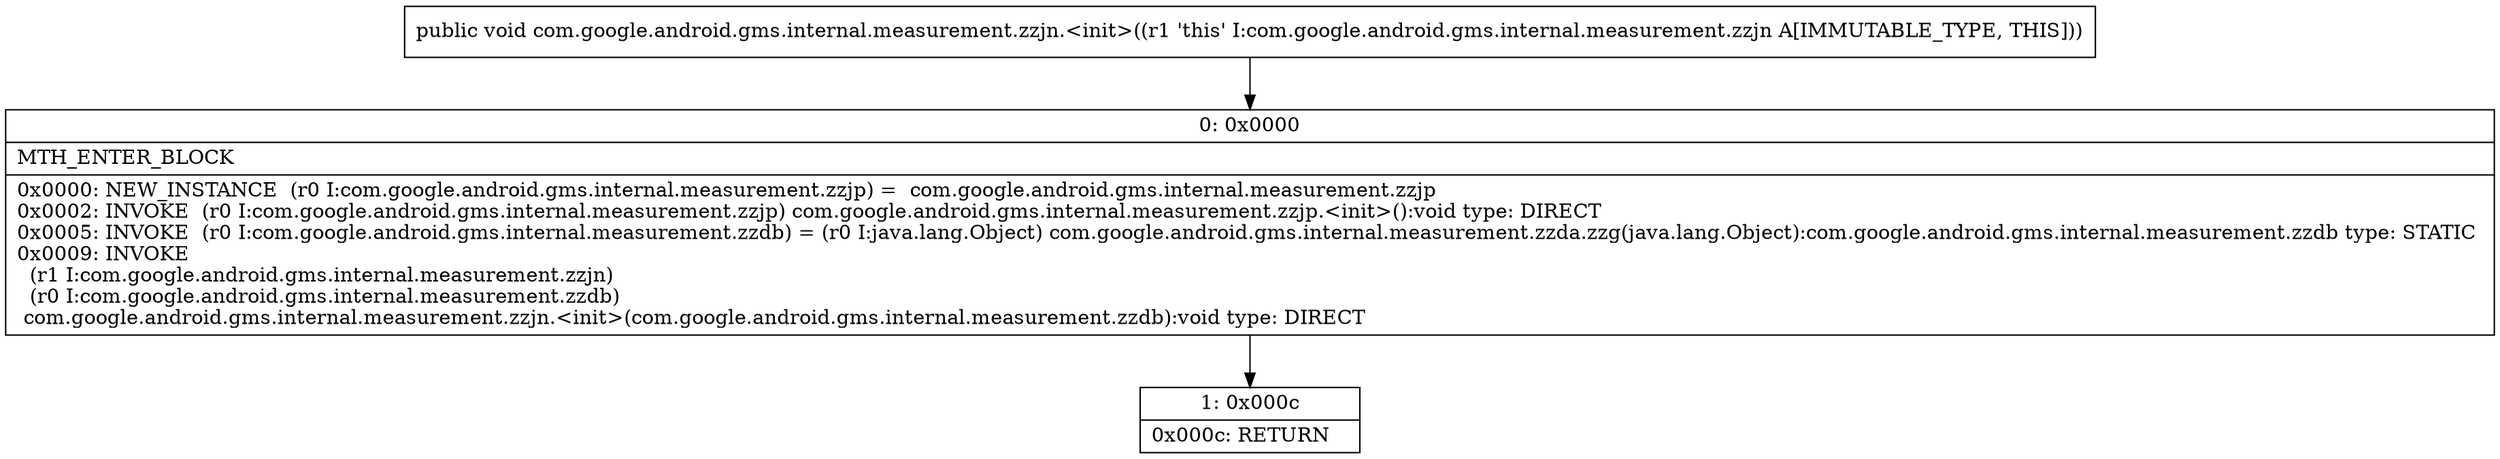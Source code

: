 digraph "CFG forcom.google.android.gms.internal.measurement.zzjn.\<init\>()V" {
Node_0 [shape=record,label="{0\:\ 0x0000|MTH_ENTER_BLOCK\l|0x0000: NEW_INSTANCE  (r0 I:com.google.android.gms.internal.measurement.zzjp) =  com.google.android.gms.internal.measurement.zzjp \l0x0002: INVOKE  (r0 I:com.google.android.gms.internal.measurement.zzjp) com.google.android.gms.internal.measurement.zzjp.\<init\>():void type: DIRECT \l0x0005: INVOKE  (r0 I:com.google.android.gms.internal.measurement.zzdb) = (r0 I:java.lang.Object) com.google.android.gms.internal.measurement.zzda.zzg(java.lang.Object):com.google.android.gms.internal.measurement.zzdb type: STATIC \l0x0009: INVOKE  \l  (r1 I:com.google.android.gms.internal.measurement.zzjn)\l  (r0 I:com.google.android.gms.internal.measurement.zzdb)\l com.google.android.gms.internal.measurement.zzjn.\<init\>(com.google.android.gms.internal.measurement.zzdb):void type: DIRECT \l}"];
Node_1 [shape=record,label="{1\:\ 0x000c|0x000c: RETURN   \l}"];
MethodNode[shape=record,label="{public void com.google.android.gms.internal.measurement.zzjn.\<init\>((r1 'this' I:com.google.android.gms.internal.measurement.zzjn A[IMMUTABLE_TYPE, THIS])) }"];
MethodNode -> Node_0;
Node_0 -> Node_1;
}

